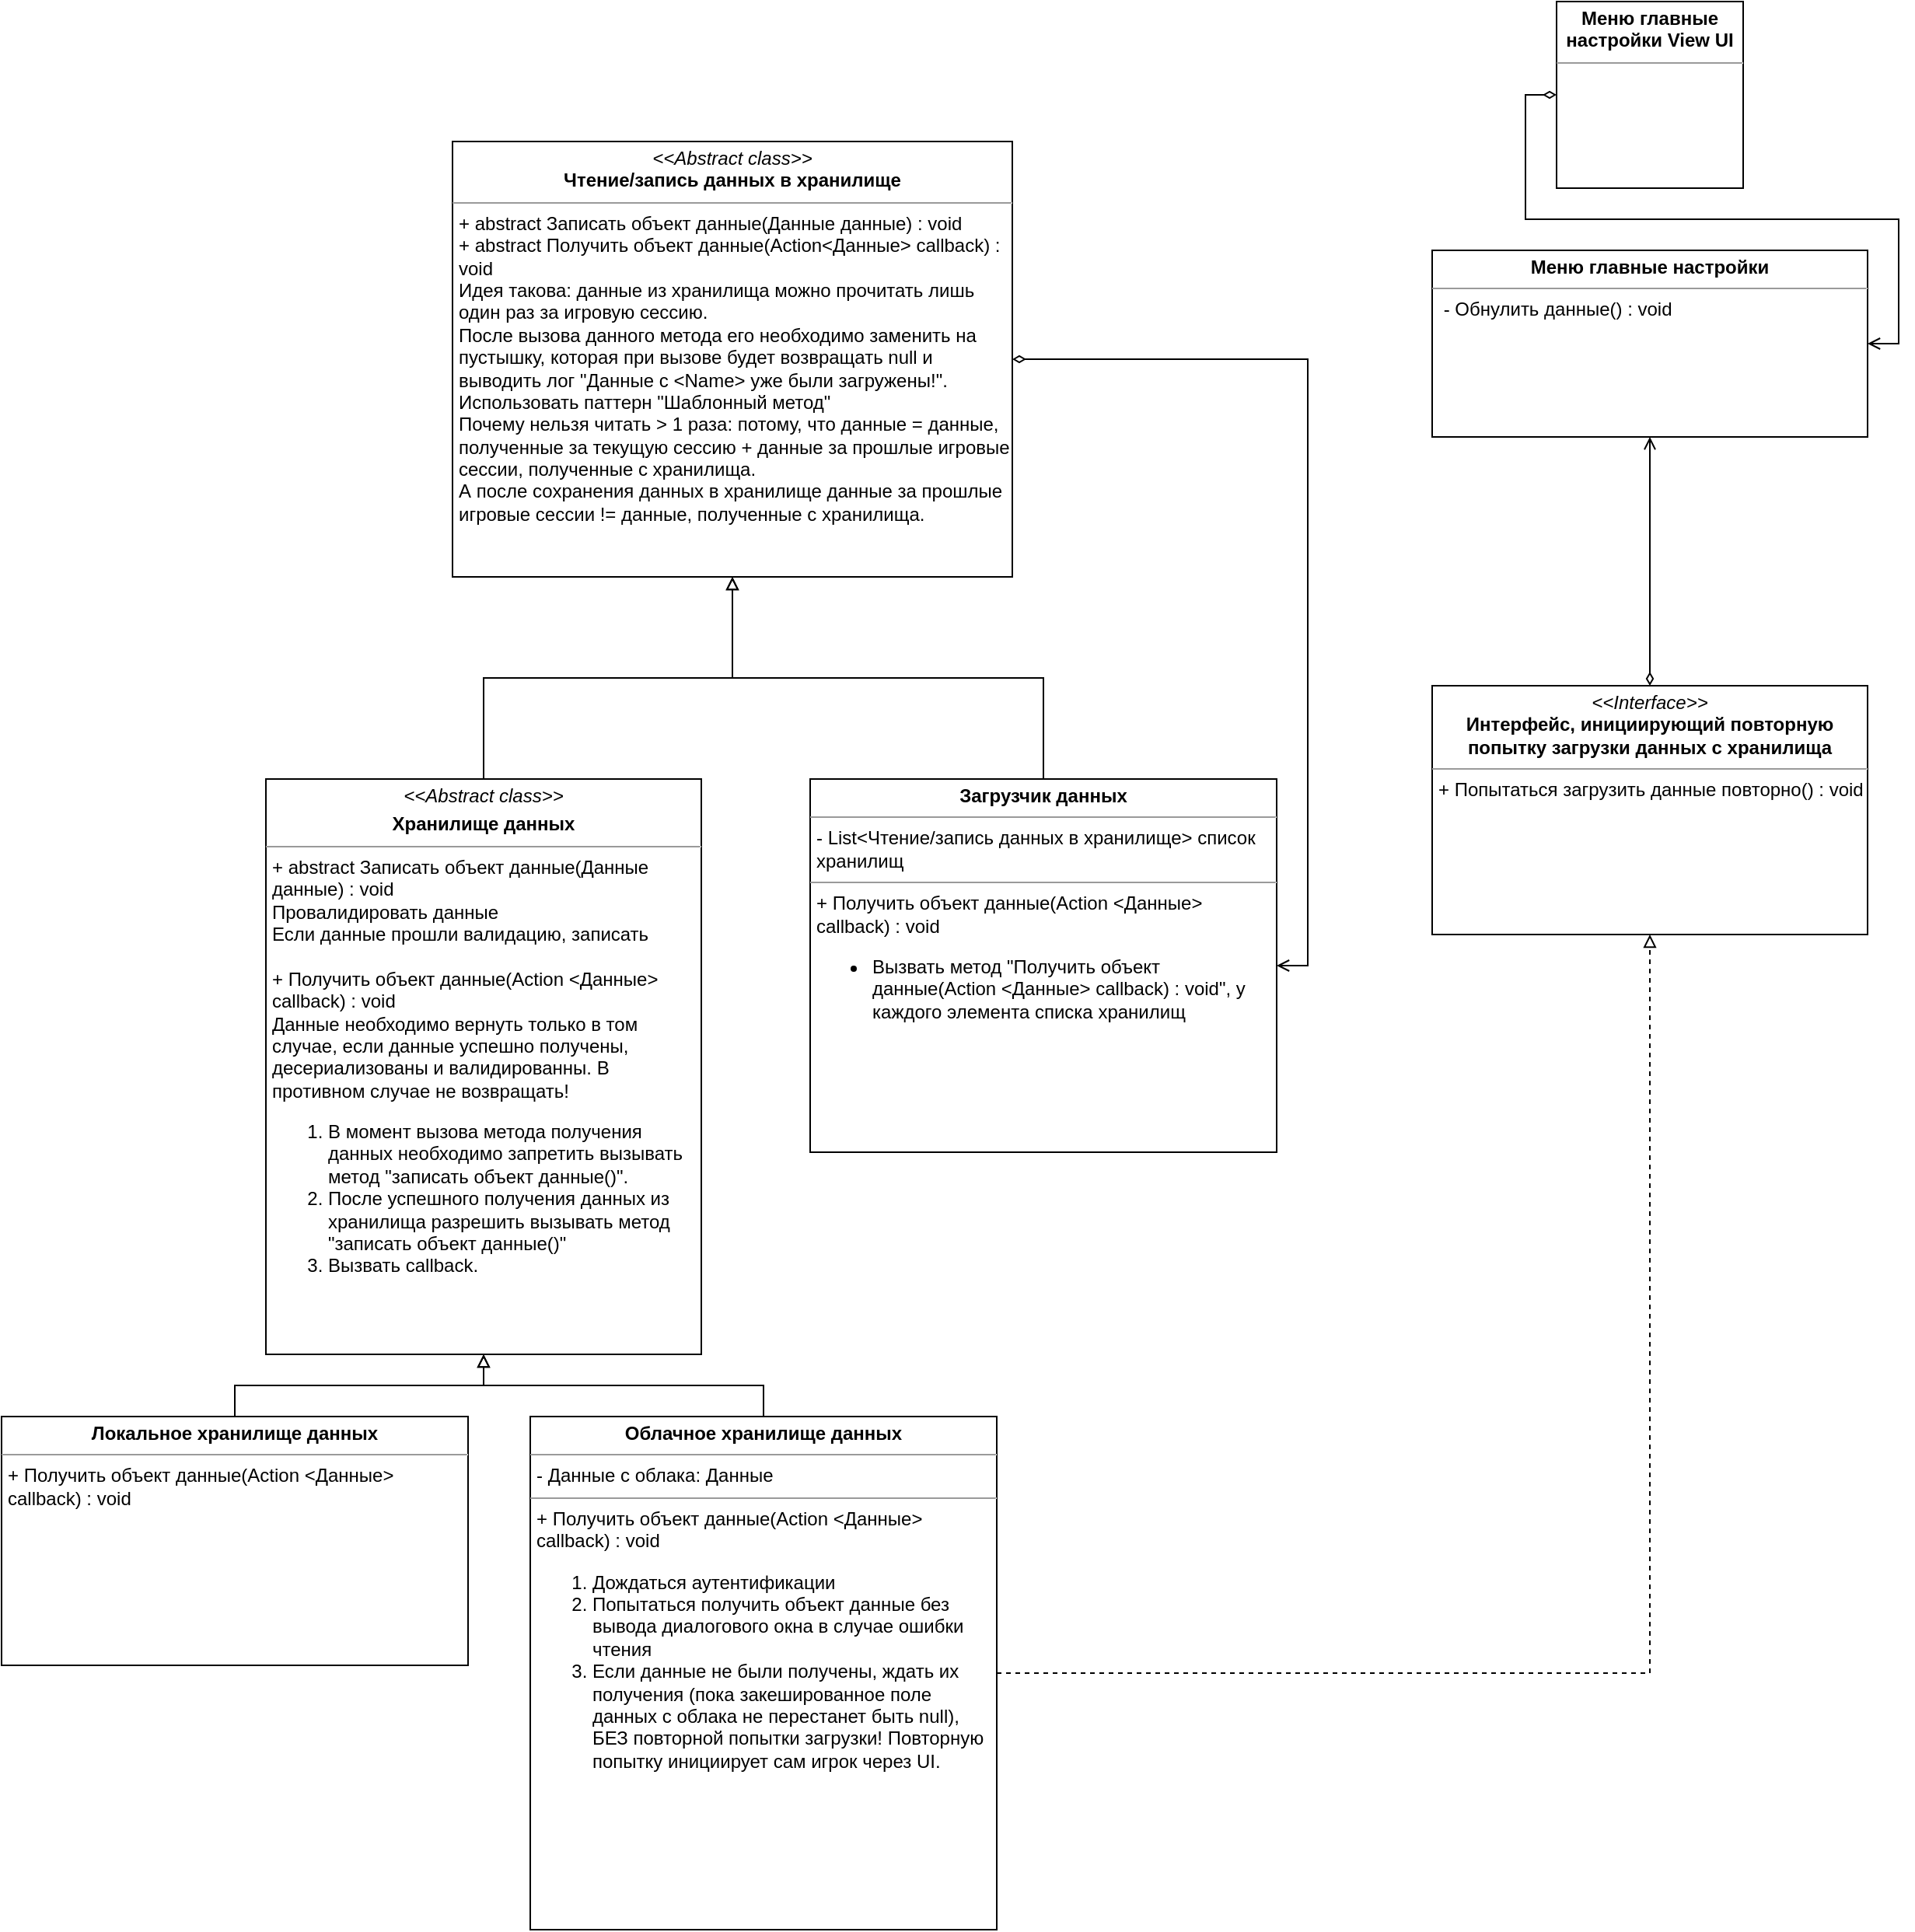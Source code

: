 <mxfile version="14.1.8" type="device"><diagram id="maa8xAjAnDpQ0KqKedxM" name="Page-1"><mxGraphModel dx="1038" dy="607" grid="1" gridSize="10" guides="1" tooltips="1" connect="1" arrows="1" fold="1" page="1" pageScale="1" pageWidth="827" pageHeight="1169" math="0" shadow="0"><root><mxCell id="0"/><mxCell id="1" parent="0"/><mxCell id="YBzx3935GgeBYoLELwdb-41" style="edgeStyle=orthogonalEdgeStyle;rounded=0;orthogonalLoop=1;jettySize=auto;html=1;exitX=0.5;exitY=0;exitDx=0;exitDy=0;entryX=0.5;entryY=1;entryDx=0;entryDy=0;startArrow=none;startFill=0;endArrow=block;endFill=0;fontSize=14;dashed=1;" parent="1" edge="1"><mxGeometry relative="1" as="geometry"><mxPoint x="440" y="1320" as="sourcePoint"/></mxGeometry></mxCell><mxCell id="LjchG67tJU1flezz057_-19" style="edgeStyle=orthogonalEdgeStyle;rounded=0;orthogonalLoop=1;jettySize=auto;html=1;exitX=1;exitY=0.5;exitDx=0;exitDy=0;entryX=1;entryY=0.5;entryDx=0;entryDy=0;endArrow=open;endFill=0;startArrow=diamondThin;startFill=0;" parent="1" source="SGpDZevb3zzg-q3IUMNf-2" target="LjchG67tJU1flezz057_-16" edge="1"><mxGeometry relative="1" as="geometry"/></mxCell><mxCell id="LjchG67tJU1flezz057_-2" style="edgeStyle=orthogonalEdgeStyle;rounded=0;orthogonalLoop=1;jettySize=auto;html=1;exitX=0.5;exitY=0;exitDx=0;exitDy=0;startArrow=none;startFill=0;endArrow=block;endFill=0;fontSize=14;entryX=0.5;entryY=1;entryDx=0;entryDy=0;" parent="1" source="LjchG67tJU1flezz057_-3" target="SGpDZevb3zzg-q3IUMNf-2" edge="1"><mxGeometry relative="1" as="geometry"><mxPoint x="300" y="590" as="targetPoint"/></mxGeometry></mxCell><mxCell id="LjchG67tJU1flezz057_-3" value="&lt;p style=&quot;margin: 0px ; margin-top: 4px ; text-align: center&quot;&gt;&lt;i&gt;&amp;lt;&amp;lt;Abstract class&amp;gt;&amp;gt;&lt;/i&gt;&lt;b&gt;&lt;br&gt;&lt;/b&gt;&lt;/p&gt;&lt;p style=&quot;margin: 0px ; margin-top: 4px ; text-align: center&quot;&gt;&lt;b&gt;Хранилище данных&lt;/b&gt;&lt;/p&gt;&lt;hr size=&quot;1&quot;&gt;&lt;p style=&quot;margin: 0px ; margin-left: 4px&quot;&gt;+ abstract&amp;nbsp;Записать объект данные(Данные данные) : void&lt;br&gt;&lt;/p&gt;&lt;p style=&quot;margin: 0px ; margin-left: 4px&quot;&gt;Провалидировать данные&lt;/p&gt;&lt;p style=&quot;margin: 0px ; margin-left: 4px&quot;&gt;Если данные прошли валидацию, записать&lt;/p&gt;&lt;p style=&quot;margin: 0px ; margin-left: 4px&quot;&gt;&lt;br&gt;&lt;/p&gt;&lt;p style=&quot;margin: 0px ; margin-left: 4px&quot;&gt;+ Получить объект данные(Action &amp;lt;Данные&amp;gt; callback) : void&lt;br&gt;&lt;/p&gt;&lt;p style=&quot;margin: 0px ; margin-left: 4px&quot;&gt;Данные необходимо вернуть только в том случае, если данные успешно получены, десериализованы и валидированны. В противном случае не возвращать!&lt;/p&gt;&lt;ol&gt;&lt;li&gt;В момент вызова метода получения данных необходимо запретить вызывать метод &quot;записать объект данные()&quot;.&lt;/li&gt;&lt;li&gt;После успешного получения данных из хранилища разрешить вызывать метод &quot;записать объект данные()&quot;&lt;/li&gt;&lt;li&gt;Вызвать callback.&lt;/li&gt;&lt;/ol&gt;&lt;p&gt;&lt;/p&gt;" style="verticalAlign=top;align=left;overflow=fill;fontSize=12;fontFamily=Helvetica;html=1;whiteSpace=wrap;rounded=0;glass=0;shadow=0;sketch=0;spacingLeft=0;spacing=0;" parent="1" vertex="1"><mxGeometry x="240" y="570" width="280" height="370" as="geometry"/></mxCell><mxCell id="LjchG67tJU1flezz057_-13" style="edgeStyle=orthogonalEdgeStyle;rounded=0;orthogonalLoop=1;jettySize=auto;html=1;exitX=0.5;exitY=0;exitDx=0;exitDy=0;entryX=0.5;entryY=1;entryDx=0;entryDy=0;endArrow=block;endFill=0;" parent="1" source="LjchG67tJU1flezz057_-8" target="LjchG67tJU1flezz057_-3" edge="1"><mxGeometry relative="1" as="geometry"/></mxCell><mxCell id="SGpDZevb3zzg-q3IUMNf-4" style="edgeStyle=orthogonalEdgeStyle;rounded=0;orthogonalLoop=1;jettySize=auto;html=1;exitX=1;exitY=0.5;exitDx=0;exitDy=0;entryX=0.5;entryY=1;entryDx=0;entryDy=0;dashed=1;endArrow=block;endFill=0;" parent="1" source="LjchG67tJU1flezz057_-8" target="SGpDZevb3zzg-q3IUMNf-3" edge="1"><mxGeometry relative="1" as="geometry"/></mxCell><mxCell id="LjchG67tJU1flezz057_-8" value="&lt;p style=&quot;margin: 4px 0px 0px ; text-align: center&quot;&gt;&lt;b&gt;Облачное хранилище данных&lt;/b&gt;&lt;/p&gt;&lt;hr size=&quot;1&quot;&gt;&lt;p style=&quot;margin: 0px 0px 0px 4px&quot;&gt;- Данные с облака: Данные&lt;/p&gt;&lt;hr size=&quot;1&quot;&gt;&lt;p style=&quot;margin: 0px 0px 0px 4px&quot;&gt;+ Получить объект данные(Action &amp;lt;Данные&amp;gt; callback) : void&lt;/p&gt;&lt;p style=&quot;margin: 0px 0px 0px 4px&quot;&gt;&lt;/p&gt;&lt;ol&gt;&lt;li&gt;Дождаться аутентификации&lt;/li&gt;&lt;li&gt;Попытаться получить объект данные без вывода диалогового окна в случае ошибки чтения&lt;/li&gt;&lt;li&gt;Если данные не были получены, ждать их получения (пока закешированное поле данных с облака не перестанет быть null), БЕЗ повторной попытки загрузки! Повторную попытку инициирует сам игрок через UI.&lt;/li&gt;&lt;/ol&gt;&lt;p&gt;&lt;/p&gt;" style="verticalAlign=top;align=left;overflow=fill;fontSize=12;fontFamily=Helvetica;html=1;whiteSpace=wrap;" parent="1" vertex="1"><mxGeometry x="410" y="980" width="300" height="330" as="geometry"/></mxCell><mxCell id="LjchG67tJU1flezz057_-12" style="edgeStyle=orthogonalEdgeStyle;rounded=0;orthogonalLoop=1;jettySize=auto;html=1;exitX=0.5;exitY=0;exitDx=0;exitDy=0;entryX=0.5;entryY=1;entryDx=0;entryDy=0;endArrow=block;endFill=0;" parent="1" source="LjchG67tJU1flezz057_-11" target="LjchG67tJU1flezz057_-3" edge="1"><mxGeometry relative="1" as="geometry"/></mxCell><mxCell id="LjchG67tJU1flezz057_-11" value="&lt;p style=&quot;margin: 0px ; margin-top: 4px ; text-align: center&quot;&gt;&lt;b&gt;Локальное хранилище данных&lt;/b&gt;&lt;/p&gt;&lt;hr size=&quot;1&quot;&gt;&lt;p style=&quot;margin: 0px ; margin-left: 4px&quot;&gt;+ Получить объект данные(Action &amp;lt;Данные&amp;gt; callback) : void&lt;br&gt;&lt;/p&gt;&lt;p style=&quot;margin: 0px ; margin-left: 4px&quot;&gt;&lt;br&gt;&lt;/p&gt;&lt;p&gt;&lt;/p&gt;" style="verticalAlign=top;align=left;overflow=fill;fontSize=12;fontFamily=Helvetica;html=1;whiteSpace=wrap;" parent="1" vertex="1"><mxGeometry x="70" y="980" width="300" height="160" as="geometry"/></mxCell><mxCell id="LjchG67tJU1flezz057_-16" value="&lt;p style=&quot;margin: 0px ; margin-top: 4px ; text-align: center&quot;&gt;&lt;b&gt;Загрузчик данных&lt;/b&gt;&lt;/p&gt;&lt;hr size=&quot;1&quot;&gt;&lt;p style=&quot;margin: 0px ; margin-left: 4px&quot;&gt;- List&amp;lt;Чтение/запись данных в хранилище&amp;gt; список хранилищ&lt;/p&gt;&lt;hr size=&quot;1&quot;&gt;&lt;p style=&quot;margin: 0px 0px 0px 4px&quot;&gt;+ Получить объект данные(Action &amp;lt;Данные&amp;gt; callback) : void&lt;/p&gt;&lt;ul&gt;&lt;li&gt;&lt;span&gt;Вызвать метод &quot;Получить объект данные(Action &amp;lt;Данные&amp;gt; callback) : void&quot;, у каждого элемента списка хранилищ&lt;/span&gt;&lt;/li&gt;&lt;/ul&gt;&lt;p&gt;&lt;/p&gt;" style="verticalAlign=top;align=left;overflow=fill;fontSize=12;fontFamily=Helvetica;html=1;whiteSpace=wrap;" parent="1" vertex="1"><mxGeometry x="590" y="570" width="300" height="240" as="geometry"/></mxCell><mxCell id="LjchG67tJU1flezz057_-17" style="edgeStyle=orthogonalEdgeStyle;rounded=0;orthogonalLoop=1;jettySize=auto;html=1;exitX=0.5;exitY=0;exitDx=0;exitDy=0;entryX=0.5;entryY=1;entryDx=0;entryDy=0;startArrow=none;startFill=0;endArrow=block;endFill=0;fontSize=14;" parent="1" source="LjchG67tJU1flezz057_-16" target="SGpDZevb3zzg-q3IUMNf-2" edge="1"><mxGeometry relative="1" as="geometry"><mxPoint x="931" y="570" as="sourcePoint"/><mxPoint x="761" y="530" as="targetPoint"/></mxGeometry></mxCell><mxCell id="SGpDZevb3zzg-q3IUMNf-2" value="&lt;p style=&quot;margin: 0px ; margin-top: 4px ; text-align: center&quot;&gt;&lt;i&gt;&amp;lt;&amp;lt;&lt;/i&gt;&lt;i&gt;Abstract class&lt;/i&gt;&lt;i&gt;&amp;gt;&amp;gt;&lt;/i&gt;&lt;br&gt;&lt;b&gt;Чтение/запись данных в хранилище&lt;/b&gt;&lt;/p&gt;&lt;hr size=&quot;1&quot;&gt;&lt;p style=&quot;margin: 0px ; margin-left: 4px&quot;&gt;+ abstract&amp;nbsp;&lt;span&gt;Записать объект данные(Данные данные) : void&lt;/span&gt;&lt;br&gt;+ abstract Получить объект данные(Action&amp;lt;Данные&amp;gt; callback) : void&lt;/p&gt;&lt;p style=&quot;margin: 0px ; margin-left: 4px&quot;&gt;Идея такова: данные из хранилища можно прочитать лишь один раз за игровую сессию.&lt;/p&gt;&lt;p style=&quot;margin: 0px ; margin-left: 4px&quot;&gt;После вызова данного метода его необходимо заменить на пустышку, которая при вызове будет возвращать null и выводить лог &quot;Данные с &amp;lt;Name&amp;gt; уже были загружены!&quot;. Использовать паттерн &quot;Шаблонный метод&quot;&lt;/p&gt;&lt;p style=&quot;margin: 0px ; margin-left: 4px&quot;&gt;Почему нельзя читать &amp;gt; 1 раза: потому, что данные = данные, полученные за текущую сессию + данные за прошлые игровые сессии, полученные с хранилища.&lt;/p&gt;&lt;p style=&quot;margin: 0px ; margin-left: 4px&quot;&gt;А после сохранения данных в хранилище данные за прошлые игровые сессии != данные, полученные с хранилища.&lt;/p&gt;" style="verticalAlign=top;align=left;overflow=fill;fontSize=12;fontFamily=Helvetica;html=1;whiteSpace=wrap;" parent="1" vertex="1"><mxGeometry x="360" y="160" width="360" height="280" as="geometry"/></mxCell><mxCell id="SGpDZevb3zzg-q3IUMNf-3" value="&lt;p style=&quot;margin: 0px ; margin-top: 4px ; text-align: center&quot;&gt;&lt;i&gt;&amp;lt;&amp;lt;Interface&amp;gt;&amp;gt;&lt;/i&gt;&lt;br&gt;&lt;b&gt;Интерфейс, инициирующий повторную попытку загрузки данных с хранилища&lt;/b&gt;&lt;/p&gt;&lt;hr size=&quot;1&quot;&gt;&lt;p style=&quot;margin: 0px ; margin-left: 4px&quot;&gt;+ Попытаться загрузить данные повторно() : void&lt;/p&gt;" style="verticalAlign=top;align=left;overflow=fill;fontSize=12;fontFamily=Helvetica;html=1;whiteSpace=wrap;" parent="1" vertex="1"><mxGeometry x="990" y="510" width="280" height="160" as="geometry"/></mxCell><mxCell id="SGpDZevb3zzg-q3IUMNf-5" value="&lt;p style=&quot;margin: 0px ; margin-top: 4px ; text-align: center&quot;&gt;&lt;b&gt;Меню главные настройки View UI&lt;/b&gt;&lt;/p&gt;&lt;hr size=&quot;1&quot;&gt;&lt;div style=&quot;height: 2px&quot;&gt;&lt;br&gt;&lt;/div&gt;" style="verticalAlign=top;align=left;overflow=fill;fontSize=12;fontFamily=Helvetica;html=1;whiteSpace=wrap;" parent="1" vertex="1"><mxGeometry x="1070" y="70" width="120" height="120" as="geometry"/></mxCell><mxCell id="SGpDZevb3zzg-q3IUMNf-6" style="edgeStyle=orthogonalEdgeStyle;rounded=0;orthogonalLoop=1;jettySize=auto;html=1;exitX=0;exitY=0.5;exitDx=0;exitDy=0;startArrow=diamondThin;startFill=0;endArrow=open;endFill=0;entryX=1;entryY=0.5;entryDx=0;entryDy=0;" parent="1" source="SGpDZevb3zzg-q3IUMNf-5" target="SGpDZevb3zzg-q3IUMNf-7" edge="1"><mxGeometry relative="1" as="geometry"><mxPoint x="1360" y="280" as="targetPoint"/></mxGeometry></mxCell><mxCell id="SGpDZevb3zzg-q3IUMNf-7" value="&lt;p style=&quot;margin: 0px ; margin-top: 4px ; text-align: center&quot;&gt;&lt;b&gt;Меню главные настройки&lt;/b&gt;&lt;/p&gt;&lt;hr size=&quot;1&quot;&gt;&lt;p style=&quot;margin: 0px ; margin-left: 4px&quot;&gt;&lt;span&gt;&amp;nbsp;- Обнулить данные() : void&lt;/span&gt;&lt;br&gt;&lt;/p&gt;" style="verticalAlign=top;align=left;overflow=fill;fontSize=12;fontFamily=Helvetica;html=1;whiteSpace=wrap;" parent="1" vertex="1"><mxGeometry x="990" y="230" width="280" height="120" as="geometry"/></mxCell><mxCell id="SGpDZevb3zzg-q3IUMNf-8" style="edgeStyle=orthogonalEdgeStyle;rounded=0;orthogonalLoop=1;jettySize=auto;html=1;exitX=0.5;exitY=0;exitDx=0;exitDy=0;entryX=0.5;entryY=1;entryDx=0;entryDy=0;startArrow=diamondThin;startFill=0;endArrow=open;endFill=0;" parent="1" source="SGpDZevb3zzg-q3IUMNf-3" target="SGpDZevb3zzg-q3IUMNf-7" edge="1"><mxGeometry relative="1" as="geometry"><mxPoint x="1280" y="300" as="sourcePoint"/><mxPoint x="1080" y="140" as="targetPoint"/></mxGeometry></mxCell></root></mxGraphModel></diagram></mxfile>